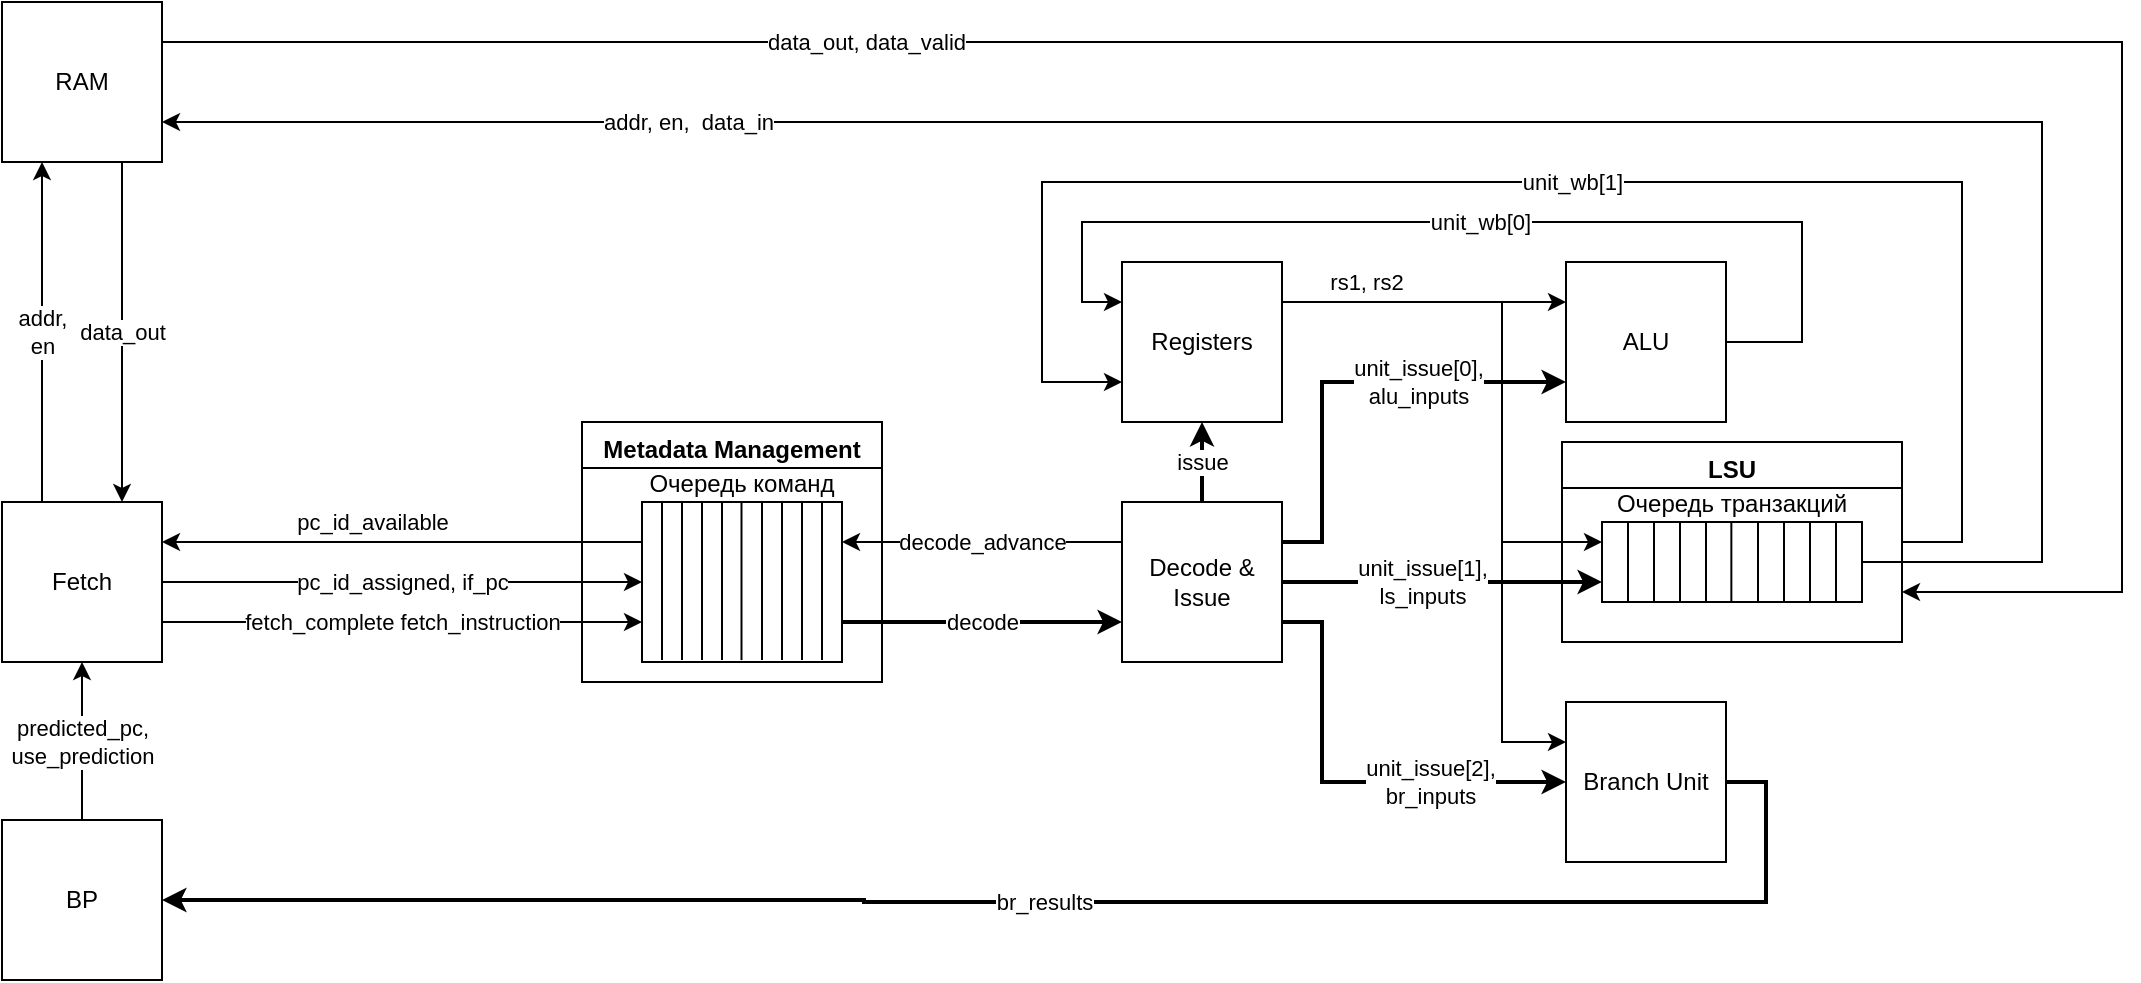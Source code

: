 <mxfile version="15.0.6" pages="2"><diagram id="BHwl4n7xnN3g5a2bzQFn" name="Page-1"><mxGraphModel dx="1870" dy="1708" grid="1" gridSize="10" guides="1" tooltips="1" connect="1" arrows="1" fold="1" page="1" pageScale="1" pageWidth="827" pageHeight="1169" math="0" shadow="0"><root><mxCell id="0"/><mxCell id="1" parent="0"/><mxCell id="72eOuiFaIES8ZSDJZb8X-27" value="pc_id_assigned, if_pc" style="edgeStyle=orthogonalEdgeStyle;rounded=0;orthogonalLoop=1;jettySize=auto;html=1;exitX=1;exitY=0.5;exitDx=0;exitDy=0;entryX=0;entryY=0.5;entryDx=0;entryDy=0;strokeWidth=1;" edge="1" parent="1" source="72eOuiFaIES8ZSDJZb8X-1" target="VEDil0eG6vEvgGpxhHbm-3"><mxGeometry relative="1" as="geometry"><mxPoint x="280" y="200" as="targetPoint"/></mxGeometry></mxCell><mxCell id="VEDil0eG6vEvgGpxhHbm-1" value="&lt;div&gt;fetch_complete fetch_instruction&lt;/div&gt;" style="edgeStyle=orthogonalEdgeStyle;rounded=0;orthogonalLoop=1;jettySize=auto;html=1;exitX=1;exitY=0.75;exitDx=0;exitDy=0;entryX=0;entryY=0.75;entryDx=0;entryDy=0;strokeWidth=1;" edge="1" parent="1" source="72eOuiFaIES8ZSDJZb8X-1" target="VEDil0eG6vEvgGpxhHbm-3"><mxGeometry relative="1" as="geometry"><mxPoint x="280" y="220" as="targetPoint"/></mxGeometry></mxCell><mxCell id="VEDil0eG6vEvgGpxhHbm-18" value="&lt;div&gt;addr, &lt;br&gt;&lt;/div&gt;&lt;div&gt;en&lt;br&gt;&lt;/div&gt;" style="edgeStyle=orthogonalEdgeStyle;rounded=0;orthogonalLoop=1;jettySize=auto;html=1;exitX=0.25;exitY=0;exitDx=0;exitDy=0;entryX=0.25;entryY=1;entryDx=0;entryDy=0;strokeWidth=1;" edge="1" parent="1" source="72eOuiFaIES8ZSDJZb8X-1" target="72eOuiFaIES8ZSDJZb8X-2"><mxGeometry relative="1" as="geometry"/></mxCell><mxCell id="72eOuiFaIES8ZSDJZb8X-1" value="Fetch" style="whiteSpace=wrap;html=1;aspect=fixed;" vertex="1" parent="1"><mxGeometry x="-40" y="160" width="80" height="80" as="geometry"/></mxCell><mxCell id="VEDil0eG6vEvgGpxhHbm-19" value="data_out" style="edgeStyle=orthogonalEdgeStyle;rounded=0;orthogonalLoop=1;jettySize=auto;html=1;exitX=0.75;exitY=1;exitDx=0;exitDy=0;entryX=0.75;entryY=0;entryDx=0;entryDy=0;strokeWidth=1;" edge="1" parent="1" source="72eOuiFaIES8ZSDJZb8X-2" target="72eOuiFaIES8ZSDJZb8X-1"><mxGeometry relative="1" as="geometry"/></mxCell><mxCell id="72eOuiFaIES8ZSDJZb8X-2" value="&lt;div&gt;RAM&lt;/div&gt;" style="whiteSpace=wrap;html=1;aspect=fixed;" vertex="1" parent="1"><mxGeometry x="-40" y="-90" width="80" height="80" as="geometry"/></mxCell><mxCell id="VEDil0eG6vEvgGpxhHbm-17" value="&lt;div&gt;predicted_pc,&lt;/div&gt;&lt;div&gt;use_prediction&lt;br&gt;&lt;/div&gt;" style="edgeStyle=orthogonalEdgeStyle;rounded=0;orthogonalLoop=1;jettySize=auto;html=1;exitX=0.5;exitY=0;exitDx=0;exitDy=0;entryX=0.5;entryY=1;entryDx=0;entryDy=0;strokeWidth=1;" edge="1" parent="1" source="72eOuiFaIES8ZSDJZb8X-3" target="72eOuiFaIES8ZSDJZb8X-1"><mxGeometry relative="1" as="geometry"/></mxCell><mxCell id="72eOuiFaIES8ZSDJZb8X-3" value="BP" style="whiteSpace=wrap;html=1;aspect=fixed;" vertex="1" parent="1"><mxGeometry x="-40" y="319" width="80" height="80" as="geometry"/></mxCell><mxCell id="72eOuiFaIES8ZSDJZb8X-25" style="edgeStyle=orthogonalEdgeStyle;rounded=0;orthogonalLoop=1;jettySize=auto;html=1;exitX=0;exitY=0.25;exitDx=0;exitDy=0;entryX=1;entryY=0.25;entryDx=0;entryDy=0;strokeWidth=1;" edge="1" parent="1" source="VEDil0eG6vEvgGpxhHbm-3" target="72eOuiFaIES8ZSDJZb8X-1"><mxGeometry relative="1" as="geometry"><mxPoint x="280" y="180" as="sourcePoint"/></mxGeometry></mxCell><mxCell id="72eOuiFaIES8ZSDJZb8X-26" value="pc_id_available" style="edgeLabel;html=1;align=center;verticalAlign=middle;resizable=0;points=[];" vertex="1" connectable="0" parent="72eOuiFaIES8ZSDJZb8X-25"><mxGeometry x="0.25" y="3" relative="1" as="geometry"><mxPoint x="15" y="-13" as="offset"/></mxGeometry></mxCell><mxCell id="72eOuiFaIES8ZSDJZb8X-20" value="&lt;div&gt;unit_issue[0],&lt;/div&gt;&lt;div&gt;alu_inputs&lt;br&gt;&lt;/div&gt;" style="edgeStyle=orthogonalEdgeStyle;rounded=0;orthogonalLoop=1;jettySize=auto;html=1;exitX=1;exitY=0.25;exitDx=0;exitDy=0;strokeWidth=2;entryX=0;entryY=0.75;entryDx=0;entryDy=0;" edge="1" parent="1" source="72eOuiFaIES8ZSDJZb8X-5" target="72eOuiFaIES8ZSDJZb8X-6"><mxGeometry x="0.333" relative="1" as="geometry"><mxPoint x="680" y="100" as="targetPoint"/><Array as="points"><mxPoint x="620" y="180"/><mxPoint x="620" y="100"/></Array><mxPoint as="offset"/></mxGeometry></mxCell><mxCell id="72eOuiFaIES8ZSDJZb8X-21" value="&lt;div&gt;unit_issue[1],&lt;/div&gt;&lt;div&gt;ls_inputs&lt;br&gt;&lt;/div&gt;" style="edgeStyle=orthogonalEdgeStyle;rounded=0;orthogonalLoop=1;jettySize=auto;html=1;exitX=1;exitY=0.5;exitDx=0;exitDy=0;entryX=0;entryY=0.75;entryDx=0;entryDy=0;strokeWidth=2;" edge="1" parent="1" source="72eOuiFaIES8ZSDJZb8X-5" target="VEDil0eG6vEvgGpxhHbm-31"><mxGeometry x="-0.125" relative="1" as="geometry"><mxPoint x="760" y="200" as="targetPoint"/><mxPoint as="offset"/></mxGeometry></mxCell><mxCell id="72eOuiFaIES8ZSDJZb8X-22" value="&lt;div&gt;unit_issue[2],&lt;/div&gt;&lt;div&gt;br_inputs&lt;br&gt;&lt;/div&gt;" style="edgeStyle=orthogonalEdgeStyle;rounded=0;orthogonalLoop=1;jettySize=auto;html=1;exitX=1;exitY=0.75;exitDx=0;exitDy=0;entryX=0;entryY=0.5;entryDx=0;entryDy=0;strokeWidth=2;" edge="1" parent="1" source="72eOuiFaIES8ZSDJZb8X-5" target="72eOuiFaIES8ZSDJZb8X-8"><mxGeometry x="0.385" relative="1" as="geometry"><Array as="points"><mxPoint x="620" y="220"/><mxPoint x="620" y="300"/></Array><mxPoint as="offset"/></mxGeometry></mxCell><mxCell id="VEDil0eG6vEvgGpxhHbm-21" value="decode_advance" style="edgeStyle=orthogonalEdgeStyle;rounded=0;orthogonalLoop=1;jettySize=auto;html=1;exitX=0;exitY=0.25;exitDx=0;exitDy=0;entryX=1;entryY=0.25;entryDx=0;entryDy=0;strokeWidth=1;" edge="1" parent="1" source="72eOuiFaIES8ZSDJZb8X-5" target="VEDil0eG6vEvgGpxhHbm-3"><mxGeometry relative="1" as="geometry"/></mxCell><mxCell id="VEDil0eG6vEvgGpxhHbm-23" value="issue" style="edgeStyle=orthogonalEdgeStyle;rounded=0;orthogonalLoop=1;jettySize=auto;html=1;exitX=0.5;exitY=0;exitDx=0;exitDy=0;entryX=0.5;entryY=1;entryDx=0;entryDy=0;strokeWidth=2;" edge="1" parent="1" source="72eOuiFaIES8ZSDJZb8X-5" target="72eOuiFaIES8ZSDJZb8X-9"><mxGeometry relative="1" as="geometry"/></mxCell><mxCell id="72eOuiFaIES8ZSDJZb8X-5" value="&lt;div&gt;Decode &amp;amp;&lt;/div&gt;&lt;div&gt;Issue&lt;br&gt;&lt;/div&gt;" style="whiteSpace=wrap;html=1;aspect=fixed;" vertex="1" parent="1"><mxGeometry x="520" y="160" width="80" height="80" as="geometry"/></mxCell><mxCell id="72eOuiFaIES8ZSDJZb8X-18" value="unit_wb[0]" style="edgeStyle=orthogonalEdgeStyle;rounded=0;orthogonalLoop=1;jettySize=auto;html=1;exitX=1;exitY=0.5;exitDx=0;exitDy=0;entryX=0;entryY=0.25;entryDx=0;entryDy=0;" edge="1" parent="1" source="72eOuiFaIES8ZSDJZb8X-6" target="72eOuiFaIES8ZSDJZb8X-9"><mxGeometry relative="1" as="geometry"><Array as="points"><mxPoint x="860" y="80"/><mxPoint x="860" y="20"/><mxPoint x="500" y="20"/><mxPoint x="500" y="60"/></Array></mxGeometry></mxCell><mxCell id="72eOuiFaIES8ZSDJZb8X-6" value="ALU" style="whiteSpace=wrap;html=1;aspect=fixed;" vertex="1" parent="1"><mxGeometry x="742" y="40" width="80" height="80" as="geometry"/></mxCell><mxCell id="72eOuiFaIES8ZSDJZb8X-19" value="unit_wb[1]" style="edgeStyle=orthogonalEdgeStyle;rounded=0;orthogonalLoop=1;jettySize=auto;html=1;exitX=1;exitY=0.5;exitDx=0;exitDy=0;entryX=0;entryY=0.75;entryDx=0;entryDy=0;" edge="1" parent="1" source="VEDil0eG6vEvgGpxhHbm-29"><mxGeometry relative="1" as="geometry"><mxPoint x="840" y="180" as="sourcePoint"/><mxPoint x="520" y="100" as="targetPoint"/><Array as="points"><mxPoint x="940" y="180"/><mxPoint x="940"/><mxPoint x="480"/><mxPoint x="480" y="100"/></Array></mxGeometry></mxCell><mxCell id="VEDil0eG6vEvgGpxhHbm-26" value="&lt;div&gt;addr, en,&amp;nbsp; data_in&lt;/div&gt;" style="edgeStyle=orthogonalEdgeStyle;rounded=0;orthogonalLoop=1;jettySize=auto;html=1;exitX=1;exitY=0.5;exitDx=0;exitDy=0;entryX=1;entryY=0.75;entryDx=0;entryDy=0;strokeWidth=1;" edge="1" parent="1" source="VEDil0eG6vEvgGpxhHbm-31" target="72eOuiFaIES8ZSDJZb8X-2"><mxGeometry x="0.579" relative="1" as="geometry"><mxPoint x="940" y="190" as="sourcePoint"/><mxPoint x="1060" y="170" as="targetPoint"/><Array as="points"><mxPoint x="980" y="190"/><mxPoint x="980" y="-30"/></Array><mxPoint as="offset"/></mxGeometry></mxCell><mxCell id="VEDil0eG6vEvgGpxhHbm-24" value="br_results" style="edgeStyle=orthogonalEdgeStyle;rounded=0;orthogonalLoop=1;jettySize=auto;html=1;exitX=1;exitY=0.5;exitDx=0;exitDy=0;entryX=1;entryY=0.5;entryDx=0;entryDy=0;strokeWidth=2;" edge="1" parent="1" source="72eOuiFaIES8ZSDJZb8X-8" target="72eOuiFaIES8ZSDJZb8X-3"><mxGeometry relative="1" as="geometry"/></mxCell><mxCell id="72eOuiFaIES8ZSDJZb8X-8" value="Branch Unit" style="whiteSpace=wrap;html=1;aspect=fixed;" vertex="1" parent="1"><mxGeometry x="742" y="260" width="80" height="80" as="geometry"/></mxCell><mxCell id="72eOuiFaIES8ZSDJZb8X-12" style="edgeStyle=orthogonalEdgeStyle;rounded=0;orthogonalLoop=1;jettySize=auto;html=1;exitX=1;exitY=0.25;exitDx=0;exitDy=0;entryX=0;entryY=0.25;entryDx=0;entryDy=0;" edge="1" parent="1" source="72eOuiFaIES8ZSDJZb8X-9" target="72eOuiFaIES8ZSDJZb8X-6"><mxGeometry relative="1" as="geometry"><Array as="points"><mxPoint x="680" y="60"/></Array></mxGeometry></mxCell><mxCell id="72eOuiFaIES8ZSDJZb8X-13" style="edgeStyle=orthogonalEdgeStyle;rounded=0;orthogonalLoop=1;jettySize=auto;html=1;exitX=1;exitY=0.25;exitDx=0;exitDy=0;entryX=0;entryY=0.25;entryDx=0;entryDy=0;" edge="1" parent="1" source="72eOuiFaIES8ZSDJZb8X-9" target="VEDil0eG6vEvgGpxhHbm-31"><mxGeometry relative="1" as="geometry"><mxPoint x="760" y="180" as="targetPoint"/><Array as="points"><mxPoint x="710" y="60"/><mxPoint x="710" y="180"/></Array></mxGeometry></mxCell><mxCell id="72eOuiFaIES8ZSDJZb8X-14" style="edgeStyle=orthogonalEdgeStyle;rounded=0;orthogonalLoop=1;jettySize=auto;html=1;exitX=1;exitY=0.25;exitDx=0;exitDy=0;entryX=0;entryY=0.25;entryDx=0;entryDy=0;" edge="1" parent="1" source="72eOuiFaIES8ZSDJZb8X-9" target="72eOuiFaIES8ZSDJZb8X-8"><mxGeometry relative="1" as="geometry"><mxPoint x="690" y="310" as="targetPoint"/><Array as="points"><mxPoint x="710" y="60"/><mxPoint x="710" y="280"/></Array></mxGeometry></mxCell><mxCell id="72eOuiFaIES8ZSDJZb8X-23" value="rs1, rs2" style="edgeLabel;html=1;align=center;verticalAlign=middle;resizable=0;points=[];" vertex="1" connectable="0" parent="72eOuiFaIES8ZSDJZb8X-14"><mxGeometry x="-0.912" y="-3" relative="1" as="geometry"><mxPoint x="26" y="-13" as="offset"/></mxGeometry></mxCell><mxCell id="72eOuiFaIES8ZSDJZb8X-9" value="Registers" style="whiteSpace=wrap;html=1;aspect=fixed;" vertex="1" parent="1"><mxGeometry x="520" y="40" width="80" height="80" as="geometry"/></mxCell><mxCell id="VEDil0eG6vEvgGpxhHbm-20" value="Metadata Management" style="swimlane;verticalAlign=bottom;" vertex="1" parent="1"><mxGeometry x="250" y="120" width="150" height="130" as="geometry"/></mxCell><mxCell id="VEDil0eG6vEvgGpxhHbm-16" value="" style="group" vertex="1" connectable="0" parent="VEDil0eG6vEvgGpxhHbm-20"><mxGeometry x="30" y="40" width="100" height="80" as="geometry"/></mxCell><mxCell id="VEDil0eG6vEvgGpxhHbm-3" value="Очередь команд" style="rounded=0;whiteSpace=wrap;html=1;verticalAlign=bottom;horizontal=1;labelPosition=center;verticalLabelPosition=top;align=center;" vertex="1" parent="VEDil0eG6vEvgGpxhHbm-16"><mxGeometry width="100" height="80" as="geometry"/></mxCell><mxCell id="VEDil0eG6vEvgGpxhHbm-6" value="" style="endArrow=none;html=1;strokeWidth=1;exitX=0.1;exitY=0.988;exitDx=0;exitDy=0;exitPerimeter=0;" edge="1" parent="VEDil0eG6vEvgGpxhHbm-16" source="VEDil0eG6vEvgGpxhHbm-3"><mxGeometry width="50" height="50" relative="1" as="geometry"><mxPoint x="110" y="-100" as="sourcePoint"/><mxPoint x="10" as="targetPoint"/></mxGeometry></mxCell><mxCell id="VEDil0eG6vEvgGpxhHbm-8" value="" style="endArrow=none;html=1;strokeWidth=1;exitX=0.1;exitY=0.988;exitDx=0;exitDy=0;exitPerimeter=0;" edge="1" parent="VEDil0eG6vEvgGpxhHbm-16"><mxGeometry width="50" height="50" relative="1" as="geometry"><mxPoint x="20" y="79.04" as="sourcePoint"/><mxPoint x="20" as="targetPoint"/></mxGeometry></mxCell><mxCell id="VEDil0eG6vEvgGpxhHbm-9" value="" style="endArrow=none;html=1;strokeWidth=1;exitX=0.1;exitY=0.988;exitDx=0;exitDy=0;exitPerimeter=0;" edge="1" parent="VEDil0eG6vEvgGpxhHbm-16"><mxGeometry width="50" height="50" relative="1" as="geometry"><mxPoint x="30" y="79.04" as="sourcePoint"/><mxPoint x="30" as="targetPoint"/></mxGeometry></mxCell><mxCell id="VEDil0eG6vEvgGpxhHbm-10" value="" style="endArrow=none;html=1;strokeWidth=1;exitX=0.1;exitY=0.988;exitDx=0;exitDy=0;exitPerimeter=0;" edge="1" parent="VEDil0eG6vEvgGpxhHbm-16"><mxGeometry width="50" height="50" relative="1" as="geometry"><mxPoint x="40" y="79.04" as="sourcePoint"/><mxPoint x="40" as="targetPoint"/></mxGeometry></mxCell><mxCell id="VEDil0eG6vEvgGpxhHbm-11" value="" style="endArrow=none;html=1;strokeWidth=1;exitX=0.1;exitY=0.988;exitDx=0;exitDy=0;exitPerimeter=0;" edge="1" parent="VEDil0eG6vEvgGpxhHbm-16"><mxGeometry width="50" height="50" relative="1" as="geometry"><mxPoint x="49.75" y="79.04" as="sourcePoint"/><mxPoint x="49.75" as="targetPoint"/></mxGeometry></mxCell><mxCell id="VEDil0eG6vEvgGpxhHbm-12" value="" style="endArrow=none;html=1;strokeWidth=1;exitX=0.1;exitY=0.988;exitDx=0;exitDy=0;exitPerimeter=0;" edge="1" parent="VEDil0eG6vEvgGpxhHbm-16"><mxGeometry width="50" height="50" relative="1" as="geometry"><mxPoint x="60" y="79.04" as="sourcePoint"/><mxPoint x="60" as="targetPoint"/></mxGeometry></mxCell><mxCell id="VEDil0eG6vEvgGpxhHbm-13" value="" style="endArrow=none;html=1;strokeWidth=1;exitX=0.1;exitY=0.988;exitDx=0;exitDy=0;exitPerimeter=0;" edge="1" parent="VEDil0eG6vEvgGpxhHbm-16"><mxGeometry width="50" height="50" relative="1" as="geometry"><mxPoint x="70" y="79.04" as="sourcePoint"/><mxPoint x="70" as="targetPoint"/></mxGeometry></mxCell><mxCell id="VEDil0eG6vEvgGpxhHbm-14" value="" style="endArrow=none;html=1;strokeWidth=1;exitX=0.1;exitY=0.988;exitDx=0;exitDy=0;exitPerimeter=0;" edge="1" parent="VEDil0eG6vEvgGpxhHbm-16"><mxGeometry width="50" height="50" relative="1" as="geometry"><mxPoint x="80" y="79.04" as="sourcePoint"/><mxPoint x="80" as="targetPoint"/></mxGeometry></mxCell><mxCell id="VEDil0eG6vEvgGpxhHbm-15" value="" style="endArrow=none;html=1;strokeWidth=1;exitX=0.1;exitY=0.988;exitDx=0;exitDy=0;exitPerimeter=0;" edge="1" parent="VEDil0eG6vEvgGpxhHbm-16"><mxGeometry width="50" height="50" relative="1" as="geometry"><mxPoint x="90" y="79.04" as="sourcePoint"/><mxPoint x="90" as="targetPoint"/></mxGeometry></mxCell><mxCell id="VEDil0eG6vEvgGpxhHbm-22" value="decode" style="edgeStyle=orthogonalEdgeStyle;rounded=0;orthogonalLoop=1;jettySize=auto;html=1;exitX=1;exitY=0.75;exitDx=0;exitDy=0;entryX=0;entryY=0.75;entryDx=0;entryDy=0;strokeWidth=2;" edge="1" parent="1" source="VEDil0eG6vEvgGpxhHbm-3" target="72eOuiFaIES8ZSDJZb8X-5"><mxGeometry relative="1" as="geometry"/></mxCell><mxCell id="VEDil0eG6vEvgGpxhHbm-27" value="&lt;div&gt;data_out, data_valid&lt;br&gt;&lt;/div&gt;" style="edgeStyle=orthogonalEdgeStyle;rounded=0;orthogonalLoop=1;jettySize=auto;html=1;exitX=1;exitY=0.25;exitDx=0;exitDy=0;entryX=1;entryY=0.75;entryDx=0;entryDy=0;strokeWidth=1;" edge="1" parent="1" source="72eOuiFaIES8ZSDJZb8X-2" target="VEDil0eG6vEvgGpxhHbm-29"><mxGeometry x="-0.484" relative="1" as="geometry"><mxPoint x="1060" y="210" as="sourcePoint"/><mxPoint x="940" y="210" as="targetPoint"/><Array as="points"><mxPoint x="1020" y="-70"/><mxPoint x="1020" y="205"/></Array><mxPoint as="offset"/></mxGeometry></mxCell><mxCell id="VEDil0eG6vEvgGpxhHbm-29" value="LSU" style="swimlane;verticalAlign=bottom;" vertex="1" parent="1"><mxGeometry x="740" y="130" width="170" height="100" as="geometry"/></mxCell><mxCell id="VEDil0eG6vEvgGpxhHbm-30" value="" style="group" vertex="1" connectable="0" parent="VEDil0eG6vEvgGpxhHbm-29"><mxGeometry x="20" y="40" width="130" height="40" as="geometry"/></mxCell><mxCell id="VEDil0eG6vEvgGpxhHbm-31" value="Очередь транзакций" style="rounded=0;whiteSpace=wrap;html=1;verticalAlign=bottom;horizontal=1;labelPosition=center;verticalLabelPosition=top;align=center;" vertex="1" parent="VEDil0eG6vEvgGpxhHbm-30"><mxGeometry width="130" height="40" as="geometry"/></mxCell><mxCell id="VEDil0eG6vEvgGpxhHbm-32" value="" style="endArrow=none;html=1;strokeWidth=1;exitX=0.1;exitY=0.988;exitDx=0;exitDy=0;exitPerimeter=0;" edge="1" parent="VEDil0eG6vEvgGpxhHbm-30" source="VEDil0eG6vEvgGpxhHbm-31"><mxGeometry width="50" height="50" relative="1" as="geometry"><mxPoint x="143" y="-50" as="sourcePoint"/><mxPoint x="13" as="targetPoint"/></mxGeometry></mxCell><mxCell id="VEDil0eG6vEvgGpxhHbm-33" value="" style="endArrow=none;html=1;strokeWidth=1;exitX=0.1;exitY=0.988;exitDx=0;exitDy=0;exitPerimeter=0;" edge="1" parent="VEDil0eG6vEvgGpxhHbm-30"><mxGeometry width="50" height="50" relative="1" as="geometry"><mxPoint x="26" y="39.52" as="sourcePoint"/><mxPoint x="26" as="targetPoint"/></mxGeometry></mxCell><mxCell id="VEDil0eG6vEvgGpxhHbm-34" value="" style="endArrow=none;html=1;strokeWidth=1;exitX=0.1;exitY=0.988;exitDx=0;exitDy=0;exitPerimeter=0;" edge="1" parent="VEDil0eG6vEvgGpxhHbm-30"><mxGeometry width="50" height="50" relative="1" as="geometry"><mxPoint x="39" y="39.52" as="sourcePoint"/><mxPoint x="39" as="targetPoint"/></mxGeometry></mxCell><mxCell id="VEDil0eG6vEvgGpxhHbm-35" value="" style="endArrow=none;html=1;strokeWidth=1;exitX=0.1;exitY=0.988;exitDx=0;exitDy=0;exitPerimeter=0;" edge="1" parent="VEDil0eG6vEvgGpxhHbm-30"><mxGeometry width="50" height="50" relative="1" as="geometry"><mxPoint x="52" y="39.52" as="sourcePoint"/><mxPoint x="52" as="targetPoint"/></mxGeometry></mxCell><mxCell id="VEDil0eG6vEvgGpxhHbm-36" value="" style="endArrow=none;html=1;strokeWidth=1;exitX=0.1;exitY=0.988;exitDx=0;exitDy=0;exitPerimeter=0;" edge="1" parent="VEDil0eG6vEvgGpxhHbm-30"><mxGeometry width="50" height="50" relative="1" as="geometry"><mxPoint x="64.675" y="39.52" as="sourcePoint"/><mxPoint x="64.675" as="targetPoint"/></mxGeometry></mxCell><mxCell id="VEDil0eG6vEvgGpxhHbm-37" value="" style="endArrow=none;html=1;strokeWidth=1;exitX=0.1;exitY=0.988;exitDx=0;exitDy=0;exitPerimeter=0;" edge="1" parent="VEDil0eG6vEvgGpxhHbm-30"><mxGeometry width="50" height="50" relative="1" as="geometry"><mxPoint x="78" y="39.52" as="sourcePoint"/><mxPoint x="78" as="targetPoint"/></mxGeometry></mxCell><mxCell id="VEDil0eG6vEvgGpxhHbm-38" value="" style="endArrow=none;html=1;strokeWidth=1;exitX=0.1;exitY=0.988;exitDx=0;exitDy=0;exitPerimeter=0;" edge="1" parent="VEDil0eG6vEvgGpxhHbm-30"><mxGeometry width="50" height="50" relative="1" as="geometry"><mxPoint x="91" y="39.52" as="sourcePoint"/><mxPoint x="91" as="targetPoint"/></mxGeometry></mxCell><mxCell id="VEDil0eG6vEvgGpxhHbm-39" value="" style="endArrow=none;html=1;strokeWidth=1;exitX=0.1;exitY=0.988;exitDx=0;exitDy=0;exitPerimeter=0;" edge="1" parent="VEDil0eG6vEvgGpxhHbm-30"><mxGeometry width="50" height="50" relative="1" as="geometry"><mxPoint x="104" y="39.52" as="sourcePoint"/><mxPoint x="104" as="targetPoint"/></mxGeometry></mxCell><mxCell id="VEDil0eG6vEvgGpxhHbm-40" value="" style="endArrow=none;html=1;strokeWidth=1;exitX=0.1;exitY=0.988;exitDx=0;exitDy=0;exitPerimeter=0;" edge="1" parent="VEDil0eG6vEvgGpxhHbm-30"><mxGeometry width="50" height="50" relative="1" as="geometry"><mxPoint x="117" y="39.52" as="sourcePoint"/><mxPoint x="117" as="targetPoint"/></mxGeometry></mxCell></root></mxGraphModel></diagram><diagram id="S0fX_rryOvFQOWIS8D0F" name="Page-2"><mxGraphModel dx="782" dy="404" grid="1" gridSize="10" guides="1" tooltips="1" connect="1" arrows="1" fold="1" page="1" pageScale="1" pageWidth="827" pageHeight="1169" math="0" shadow="0"><root><mxCell id="XMI6-ZKtNRcT_5mVcTJR-0"/><mxCell id="XMI6-ZKtNRcT_5mVcTJR-1" parent="XMI6-ZKtNRcT_5mVcTJR-0"/></root></mxGraphModel></diagram></mxfile>